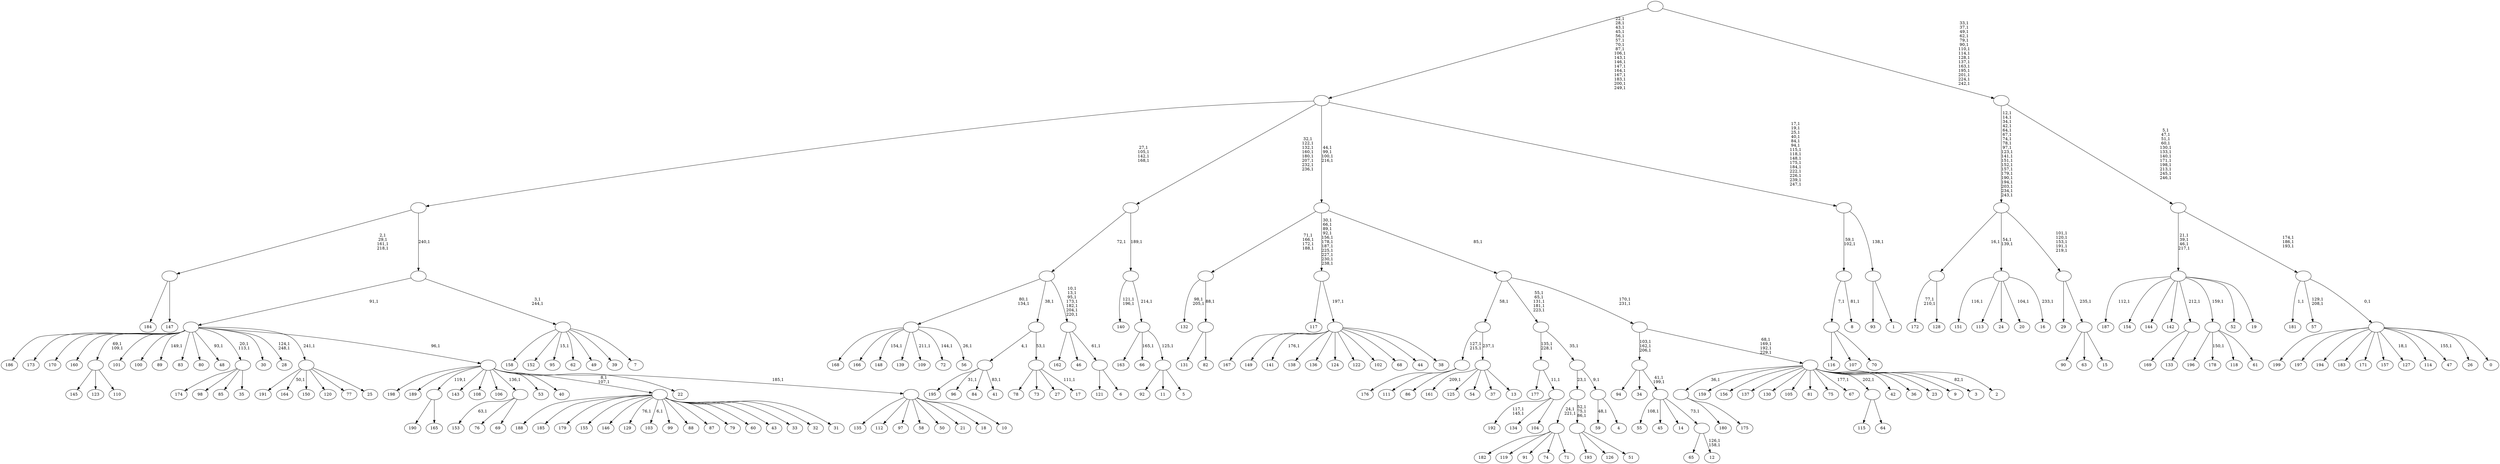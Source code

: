 digraph T {
	450 [label="199"]
	449 [label="198"]
	448 [label="197"]
	447 [label="196"]
	446 [label="195"]
	445 [label="194"]
	444 [label="193"]
	443 [label="192"]
	440 [label="191"]
	439 [label="190"]
	438 [label="189"]
	437 [label="188"]
	436 [label="187"]
	434 [label="186"]
	433 [label="185"]
	432 [label="184"]
	431 [label="183"]
	430 [label="182"]
	429 [label="181"]
	427 [label="180"]
	426 [label="179"]
	425 [label="178"]
	423 [label="177"]
	422 [label="176"]
	421 [label="175"]
	420 [label=""]
	419 [label="174"]
	418 [label="173"]
	417 [label="172"]
	414 [label="171"]
	413 [label="170"]
	412 [label="169"]
	411 [label="168"]
	410 [label="167"]
	409 [label="166"]
	408 [label="165"]
	407 [label=""]
	406 [label="164"]
	404 [label="163"]
	403 [label="162"]
	402 [label="161"]
	400 [label="160"]
	399 [label="159"]
	398 [label="158"]
	397 [label="157"]
	396 [label="156"]
	395 [label="155"]
	394 [label="154"]
	393 [label="153"]
	391 [label="152"]
	390 [label="151"]
	388 [label="150"]
	387 [label="149"]
	386 [label="148"]
	384 [label="147"]
	383 [label=""]
	379 [label="146"]
	378 [label="145"]
	377 [label="144"]
	376 [label="143"]
	375 [label="142"]
	374 [label="141"]
	372 [label="140"]
	369 [label="139"]
	368 [label="138"]
	367 [label="137"]
	366 [label="136"]
	365 [label="135"]
	364 [label="134"]
	363 [label="133"]
	362 [label=""]
	361 [label="132"]
	358 [label="131"]
	357 [label="130"]
	356 [label="129"]
	354 [label="128"]
	353 [label=""]
	352 [label="127"]
	350 [label="126"]
	349 [label="125"]
	348 [label="124"]
	347 [label="123"]
	346 [label="122"]
	345 [label="121"]
	344 [label="120"]
	343 [label="119"]
	342 [label="118"]
	341 [label="117"]
	340 [label="116"]
	339 [label="115"]
	338 [label="114"]
	337 [label="113"]
	336 [label="112"]
	335 [label="111"]
	334 [label="110"]
	333 [label=""]
	331 [label="109"]
	329 [label="108"]
	328 [label="107"]
	327 [label="106"]
	326 [label="105"]
	325 [label="104"]
	324 [label=""]
	323 [label=""]
	321 [label="103"]
	319 [label="102"]
	318 [label="101"]
	317 [label="100"]
	316 [label="99"]
	315 [label="98"]
	314 [label="97"]
	313 [label="96"]
	311 [label="95"]
	309 [label="94"]
	308 [label="93"]
	307 [label="92"]
	306 [label="91"]
	305 [label="90"]
	304 [label="89"]
	302 [label="88"]
	301 [label="87"]
	300 [label="86"]
	299 [label=""]
	297 [label="85"]
	296 [label="84"]
	295 [label="83"]
	294 [label="82"]
	293 [label=""]
	292 [label=""]
	288 [label="81"]
	287 [label="80"]
	286 [label="79"]
	285 [label="78"]
	284 [label="77"]
	283 [label="76"]
	282 [label="75"]
	281 [label="74"]
	280 [label="73"]
	279 [label="72"]
	277 [label="71"]
	276 [label=""]
	274 [label="70"]
	273 [label=""]
	272 [label="69"]
	271 [label=""]
	270 [label="68"]
	269 [label="67"]
	267 [label="66"]
	265 [label="65"]
	264 [label="64"]
	263 [label=""]
	262 [label="63"]
	261 [label="62"]
	260 [label="61"]
	259 [label=""]
	258 [label="60"]
	257 [label="59"]
	255 [label="58"]
	254 [label="57"]
	251 [label="56"]
	249 [label=""]
	247 [label="55"]
	245 [label="54"]
	244 [label="53"]
	243 [label="52"]
	242 [label="51"]
	241 [label=""]
	238 [label=""]
	237 [label="50"]
	236 [label="49"]
	235 [label="48"]
	233 [label="47"]
	231 [label="46"]
	230 [label="45"]
	229 [label="44"]
	228 [label="43"]
	227 [label="42"]
	226 [label="41"]
	224 [label=""]
	223 [label="40"]
	222 [label="39"]
	221 [label="38"]
	220 [label=""]
	219 [label=""]
	208 [label="37"]
	207 [label="36"]
	206 [label="35"]
	205 [label=""]
	203 [label="34"]
	202 [label="33"]
	201 [label="32"]
	200 [label="31"]
	199 [label=""]
	197 [label="30"]
	196 [label="29"]
	195 [label="28"]
	192 [label="27"]
	191 [label="26"]
	190 [label="25"]
	189 [label=""]
	188 [label="24"]
	187 [label="23"]
	186 [label="22"]
	185 [label="21"]
	184 [label="20"]
	182 [label="19"]
	181 [label=""]
	177 [label="18"]
	176 [label="17"]
	174 [label=""]
	173 [label=""]
	172 [label="16"]
	170 [label=""]
	168 [label="15"]
	167 [label=""]
	166 [label=""]
	161 [label=""]
	141 [label="14"]
	140 [label="13"]
	139 [label=""]
	138 [label=""]
	137 [label="12"]
	134 [label=""]
	133 [label=""]
	131 [label=""]
	128 [label="11"]
	127 [label="10"]
	126 [label=""]
	125 [label=""]
	124 [label=""]
	123 [label="9"]
	122 [label="8"]
	120 [label=""]
	118 [label="7"]
	117 [label=""]
	115 [label=""]
	114 [label=""]
	110 [label="6"]
	109 [label=""]
	108 [label=""]
	101 [label=""]
	100 [label="5"]
	99 [label=""]
	98 [label=""]
	97 [label=""]
	96 [label=""]
	88 [label="4"]
	87 [label=""]
	86 [label=""]
	85 [label=""]
	80 [label="3"]
	78 [label="2"]
	77 [label=""]
	73 [label=""]
	71 [label=""]
	70 [label=""]
	66 [label="1"]
	65 [label=""]
	64 [label=""]
	49 [label=""]
	32 [label="0"]
	31 [label=""]
	30 [label=""]
	27 [label=""]
	15 [label=""]
	0 [label=""]
	420 -> 427 [label=""]
	420 -> 421 [label=""]
	407 -> 439 [label=""]
	407 -> 408 [label=""]
	383 -> 432 [label=""]
	383 -> 384 [label=""]
	362 -> 412 [label=""]
	362 -> 363 [label=""]
	353 -> 417 [label="77,1\n210,1"]
	353 -> 354 [label=""]
	333 -> 378 [label=""]
	333 -> 347 [label=""]
	333 -> 334 [label=""]
	324 -> 443 [label="117,1\n145,1"]
	324 -> 364 [label=""]
	324 -> 325 [label=""]
	323 -> 423 [label=""]
	323 -> 324 [label="11,1"]
	299 -> 422 [label=""]
	299 -> 335 [label=""]
	299 -> 300 [label=""]
	293 -> 358 [label=""]
	293 -> 294 [label=""]
	292 -> 361 [label="98,1\n205,1"]
	292 -> 293 [label="88,1"]
	276 -> 430 [label=""]
	276 -> 343 [label=""]
	276 -> 306 [label=""]
	276 -> 281 [label=""]
	276 -> 277 [label=""]
	273 -> 340 [label=""]
	273 -> 328 [label=""]
	273 -> 274 [label=""]
	271 -> 393 [label="63,1"]
	271 -> 283 [label=""]
	271 -> 272 [label=""]
	263 -> 339 [label=""]
	263 -> 264 [label=""]
	259 -> 425 [label="150,1"]
	259 -> 447 [label=""]
	259 -> 342 [label=""]
	259 -> 260 [label=""]
	249 -> 251 [label="26,1"]
	249 -> 279 [label="144,1"]
	249 -> 331 [label="211,1"]
	249 -> 386 [label="154,1"]
	249 -> 411 [label=""]
	249 -> 409 [label=""]
	249 -> 369 [label=""]
	241 -> 444 [label=""]
	241 -> 350 [label=""]
	241 -> 242 [label=""]
	238 -> 241 [label="52,1\n75,1\n86,1"]
	238 -> 276 [label="24,1\n221,1"]
	224 -> 226 [label="83,1"]
	224 -> 313 [label="31,1"]
	224 -> 446 [label=""]
	224 -> 296 [label=""]
	220 -> 374 [label="176,1"]
	220 -> 410 [label=""]
	220 -> 387 [label=""]
	220 -> 368 [label=""]
	220 -> 366 [label=""]
	220 -> 348 [label=""]
	220 -> 346 [label=""]
	220 -> 319 [label=""]
	220 -> 270 [label=""]
	220 -> 229 [label=""]
	220 -> 221 [label=""]
	219 -> 341 [label=""]
	219 -> 220 [label="197,1"]
	205 -> 419 [label=""]
	205 -> 315 [label=""]
	205 -> 297 [label=""]
	205 -> 206 [label=""]
	199 -> 321 [label="6,1"]
	199 -> 356 [label="76,1"]
	199 -> 437 [label=""]
	199 -> 433 [label=""]
	199 -> 426 [label=""]
	199 -> 395 [label=""]
	199 -> 379 [label=""]
	199 -> 316 [label=""]
	199 -> 302 [label=""]
	199 -> 301 [label=""]
	199 -> 286 [label=""]
	199 -> 258 [label=""]
	199 -> 228 [label=""]
	199 -> 202 [label=""]
	199 -> 201 [label=""]
	199 -> 200 [label=""]
	189 -> 406 [label="50,1"]
	189 -> 440 [label=""]
	189 -> 388 [label=""]
	189 -> 344 [label=""]
	189 -> 284 [label=""]
	189 -> 190 [label=""]
	181 -> 436 [label="112,1"]
	181 -> 394 [label=""]
	181 -> 377 [label=""]
	181 -> 375 [label=""]
	181 -> 362 [label="212,1"]
	181 -> 259 [label="159,1"]
	181 -> 243 [label=""]
	181 -> 182 [label=""]
	174 -> 176 [label="111,1"]
	174 -> 285 [label=""]
	174 -> 280 [label=""]
	174 -> 192 [label=""]
	173 -> 224 [label="4,1"]
	173 -> 174 [label="53,1"]
	170 -> 172 [label="233,1"]
	170 -> 184 [label="104,1"]
	170 -> 390 [label="116,1"]
	170 -> 337 [label=""]
	170 -> 188 [label=""]
	167 -> 305 [label=""]
	167 -> 262 [label=""]
	167 -> 168 [label=""]
	166 -> 196 [label=""]
	166 -> 167 [label="235,1"]
	161 -> 166 [label="101,1\n120,1\n153,1\n191,1\n219,1"]
	161 -> 170 [label="54,1\n139,1"]
	161 -> 353 [label="16,1"]
	139 -> 402 [label="209,1"]
	139 -> 349 [label=""]
	139 -> 245 [label=""]
	139 -> 208 [label=""]
	139 -> 140 [label=""]
	138 -> 299 [label="127,1\n215,1"]
	138 -> 139 [label="237,1"]
	134 -> 137 [label="126,1\n158,1"]
	134 -> 265 [label=""]
	133 -> 247 [label="108,1"]
	133 -> 230 [label=""]
	133 -> 141 [label=""]
	133 -> 134 [label="73,1"]
	131 -> 133 [label="41,1\n199,1"]
	131 -> 309 [label=""]
	131 -> 203 [label=""]
	126 -> 365 [label=""]
	126 -> 336 [label=""]
	126 -> 314 [label=""]
	126 -> 255 [label=""]
	126 -> 237 [label=""]
	126 -> 185 [label=""]
	126 -> 177 [label=""]
	126 -> 127 [label=""]
	125 -> 199 [label="8,1\n107,1"]
	125 -> 449 [label=""]
	125 -> 438 [label=""]
	125 -> 407 [label="119,1"]
	125 -> 376 [label=""]
	125 -> 329 [label=""]
	125 -> 327 [label=""]
	125 -> 271 [label="136,1"]
	125 -> 244 [label=""]
	125 -> 223 [label=""]
	125 -> 186 [label=""]
	125 -> 126 [label="185,1"]
	124 -> 195 [label="124,1\n248,1"]
	124 -> 205 [label="20,1\n113,1"]
	124 -> 235 [label="93,1"]
	124 -> 304 [label="149,1"]
	124 -> 333 [label="69,1\n109,1"]
	124 -> 434 [label=""]
	124 -> 418 [label=""]
	124 -> 413 [label=""]
	124 -> 400 [label=""]
	124 -> 318 [label=""]
	124 -> 317 [label=""]
	124 -> 295 [label=""]
	124 -> 287 [label=""]
	124 -> 197 [label=""]
	124 -> 189 [label="241,1"]
	124 -> 125 [label="96,1"]
	120 -> 122 [label="81,1"]
	120 -> 273 [label="7,1"]
	117 -> 311 [label="15,1"]
	117 -> 398 [label=""]
	117 -> 391 [label=""]
	117 -> 261 [label=""]
	117 -> 236 [label=""]
	117 -> 222 [label=""]
	117 -> 118 [label=""]
	115 -> 117 [label="3,1\n244,1"]
	115 -> 124 [label="91,1"]
	114 -> 383 [label="2,1\n29,1\n161,1\n218,1"]
	114 -> 115 [label="240,1"]
	109 -> 345 [label=""]
	109 -> 110 [label=""]
	108 -> 403 [label=""]
	108 -> 231 [label=""]
	108 -> 109 [label="61,1"]
	101 -> 108 [label="10,1\n13,1\n95,1\n173,1\n182,1\n204,1\n220,1"]
	101 -> 249 [label="80,1\n134,1"]
	101 -> 173 [label="38,1"]
	99 -> 307 [label=""]
	99 -> 128 [label=""]
	99 -> 100 [label=""]
	98 -> 267 [label="165,1"]
	98 -> 404 [label=""]
	98 -> 99 [label="125,1"]
	97 -> 372 [label="121,1\n196,1"]
	97 -> 98 [label="214,1"]
	96 -> 101 [label="72,1"]
	96 -> 97 [label="189,1"]
	87 -> 257 [label="48,1"]
	87 -> 88 [label=""]
	86 -> 238 [label="23,1"]
	86 -> 87 [label="9,1"]
	85 -> 323 [label="135,1\n228,1"]
	85 -> 86 [label="35,1"]
	77 -> 80 [label="82,1"]
	77 -> 269 [label="177,1"]
	77 -> 420 [label="36,1"]
	77 -> 399 [label=""]
	77 -> 396 [label=""]
	77 -> 367 [label=""]
	77 -> 357 [label=""]
	77 -> 326 [label=""]
	77 -> 288 [label=""]
	77 -> 282 [label=""]
	77 -> 263 [label="202,1"]
	77 -> 227 [label=""]
	77 -> 207 [label=""]
	77 -> 187 [label=""]
	77 -> 123 [label=""]
	77 -> 78 [label=""]
	73 -> 77 [label="68,1\n169,1\n192,1\n229,1"]
	73 -> 131 [label="103,1\n162,1\n206,1"]
	71 -> 73 [label="170,1\n231,1"]
	71 -> 85 [label="55,1\n65,1\n131,1\n181,1\n223,1"]
	71 -> 138 [label="58,1"]
	70 -> 219 [label="30,1\n66,1\n89,1\n92,1\n156,1\n178,1\n187,1\n225,1\n227,1\n230,1\n238,1"]
	70 -> 292 [label="71,1\n166,1\n172,1\n188,1"]
	70 -> 71 [label="85,1"]
	65 -> 308 [label=""]
	65 -> 66 [label=""]
	64 -> 120 [label="59,1\n102,1"]
	64 -> 65 [label="138,1"]
	49 -> 64 [label="17,1\n19,1\n25,1\n40,1\n84,1\n94,1\n115,1\n118,1\n148,1\n175,1\n184,1\n222,1\n226,1\n239,1\n247,1"]
	49 -> 70 [label="44,1\n99,1\n100,1\n216,1"]
	49 -> 96 [label="32,1\n122,1\n132,1\n160,1\n180,1\n207,1\n232,1\n236,1"]
	49 -> 114 [label="27,1\n105,1\n142,1\n168,1"]
	31 -> 233 [label="155,1"]
	31 -> 352 [label="18,1"]
	31 -> 450 [label=""]
	31 -> 448 [label=""]
	31 -> 445 [label=""]
	31 -> 431 [label=""]
	31 -> 414 [label=""]
	31 -> 397 [label=""]
	31 -> 338 [label=""]
	31 -> 191 [label=""]
	31 -> 32 [label=""]
	30 -> 254 [label="129,1\n208,1"]
	30 -> 429 [label="1,1"]
	30 -> 31 [label="0,1"]
	27 -> 30 [label="174,1\n186,1\n193,1"]
	27 -> 181 [label="21,1\n39,1\n46,1\n217,1"]
	15 -> 27 [label="5,1\n47,1\n51,1\n60,1\n130,1\n133,1\n140,1\n171,1\n198,1\n213,1\n245,1\n246,1"]
	15 -> 161 [label="12,1\n14,1\n34,1\n42,1\n64,1\n67,1\n74,1\n78,1\n97,1\n123,1\n141,1\n151,1\n152,1\n157,1\n179,1\n190,1\n194,1\n203,1\n234,1\n243,1"]
	0 -> 15 [label="33,1\n37,1\n49,1\n62,1\n79,1\n90,1\n110,1\n114,1\n128,1\n137,1\n163,1\n195,1\n201,1\n224,1\n242,1"]
	0 -> 49 [label="22,1\n28,1\n43,1\n45,1\n56,1\n57,1\n70,1\n87,1\n106,1\n143,1\n146,1\n147,1\n164,1\n167,1\n183,1\n200,1\n249,1"]
}
